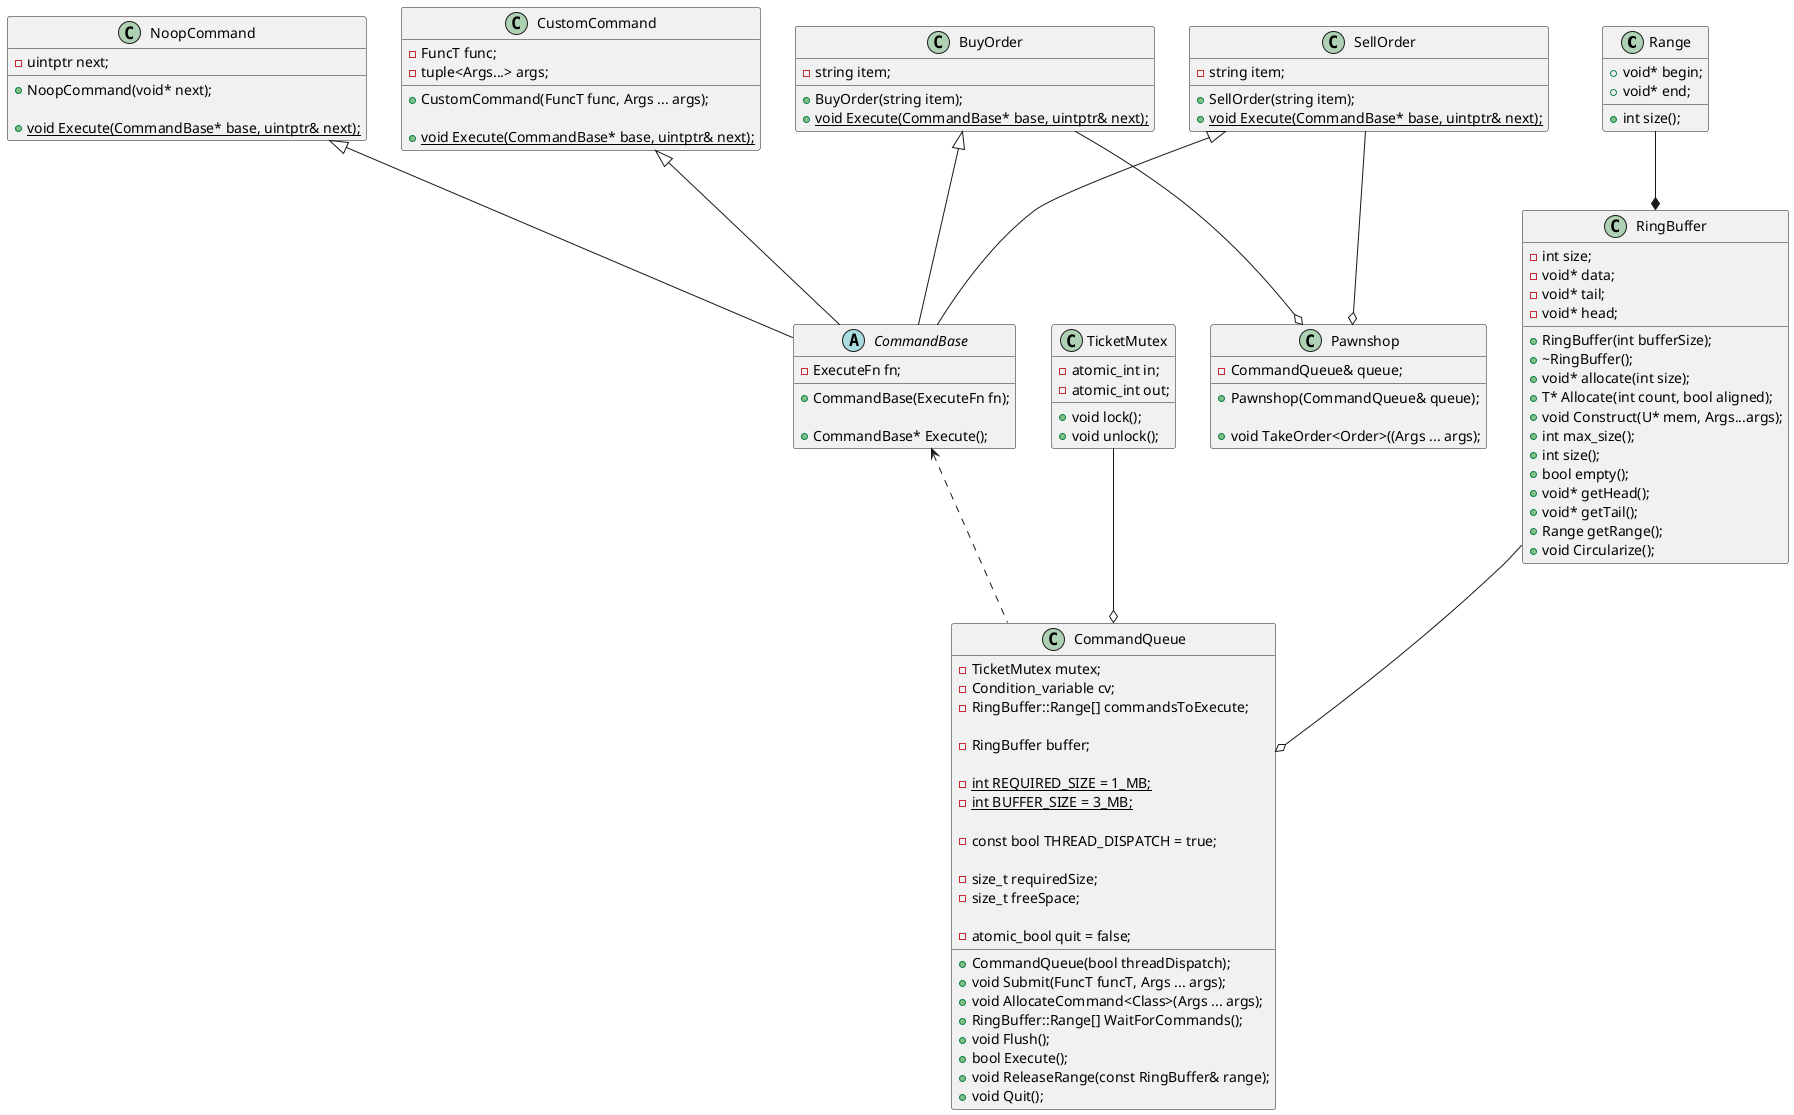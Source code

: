 @startuml

class Range {
    +void* begin;
    +void* end;
    +int size();
}
Range --*RingBuffer

class RingBuffer {
    +RingBuffer(int bufferSize);
    +~RingBuffer();
    +void* allocate(int size);
    +T* Allocate(int count, bool aligned);
    +void Construct(U* mem, Args...args);
    +int max_size();
    +int size();
    +bool empty();
    +void* getHead();
    +void* getTail();
    +Range getRange();
    +void Circularize();

    - int size;
    - void* data;
    - void* tail;
    - void* head;
}
RingBuffer --o CommandQueue

class TicketMutex {
    +void lock();
    +void unlock();
    -atomic_int in;
    -atomic_int out;
}
TicketMutex --o CommandQueue

abstract class CommandBase {
    + CommandBase(ExecuteFn fn);

    + CommandBase* Execute();

    - ExecuteFn fn;
}

class CustomCommand {
    + CustomCommand(FuncT func, Args ... args);

    +{static} void Execute(CommandBase* base, uintptr& next);

    -FuncT func;
    -tuple<Args...> args;
}

CustomCommand <|-- CommandBase

class NoopCommand {
    +NoopCommand(void* next);

    +{static} void Execute(CommandBase* base, uintptr& next);

    -uintptr next;
}

NoopCommand <|-- CommandBase

class CommandQueue {
    +CommandQueue(bool threadDispatch);
    +void Submit(FuncT funcT, Args ... args);
    +void AllocateCommand<Class>(Args ... args);
    +RingBuffer::Range[] WaitForCommands();
    +void Flush();
    +bool Execute();
    +void ReleaseRange(const RingBuffer& range);
    +void Quit();

    -TicketMutex mutex;
    -Condition_variable cv;
    -RingBuffer::Range[] commandsToExecute;

    -RingBuffer buffer;

    -{static}int REQUIRED_SIZE = 1_MB;
    -{static}int BUFFER_SIZE = 3_MB;

    -const bool THREAD_DISPATCH = true;

    -size_t requiredSize;
    -size_t freeSpace;

    -atomic_bool quit = false;
}
CommandBase <..  CommandQueue

class Pawnshop {
    +Pawnshop(CommandQueue& queue);

    +void TakeOrder<Order>((Args ... args);

    -CommandQueue& queue;
}

class BuyOrder {
    +BuyOrder(string item);
    +{static} void Execute(CommandBase* base, uintptr& next);

    -string item;
}
BuyOrder <|-- CommandBase

class SellOrder {
    +SellOrder(string item);
    +{static} void Execute(CommandBase* base, uintptr& next);

    -string item;
}
SellOrder <|-- CommandBase

BuyOrder --o Pawnshop
SellOrder --o Pawnshop

@enduml